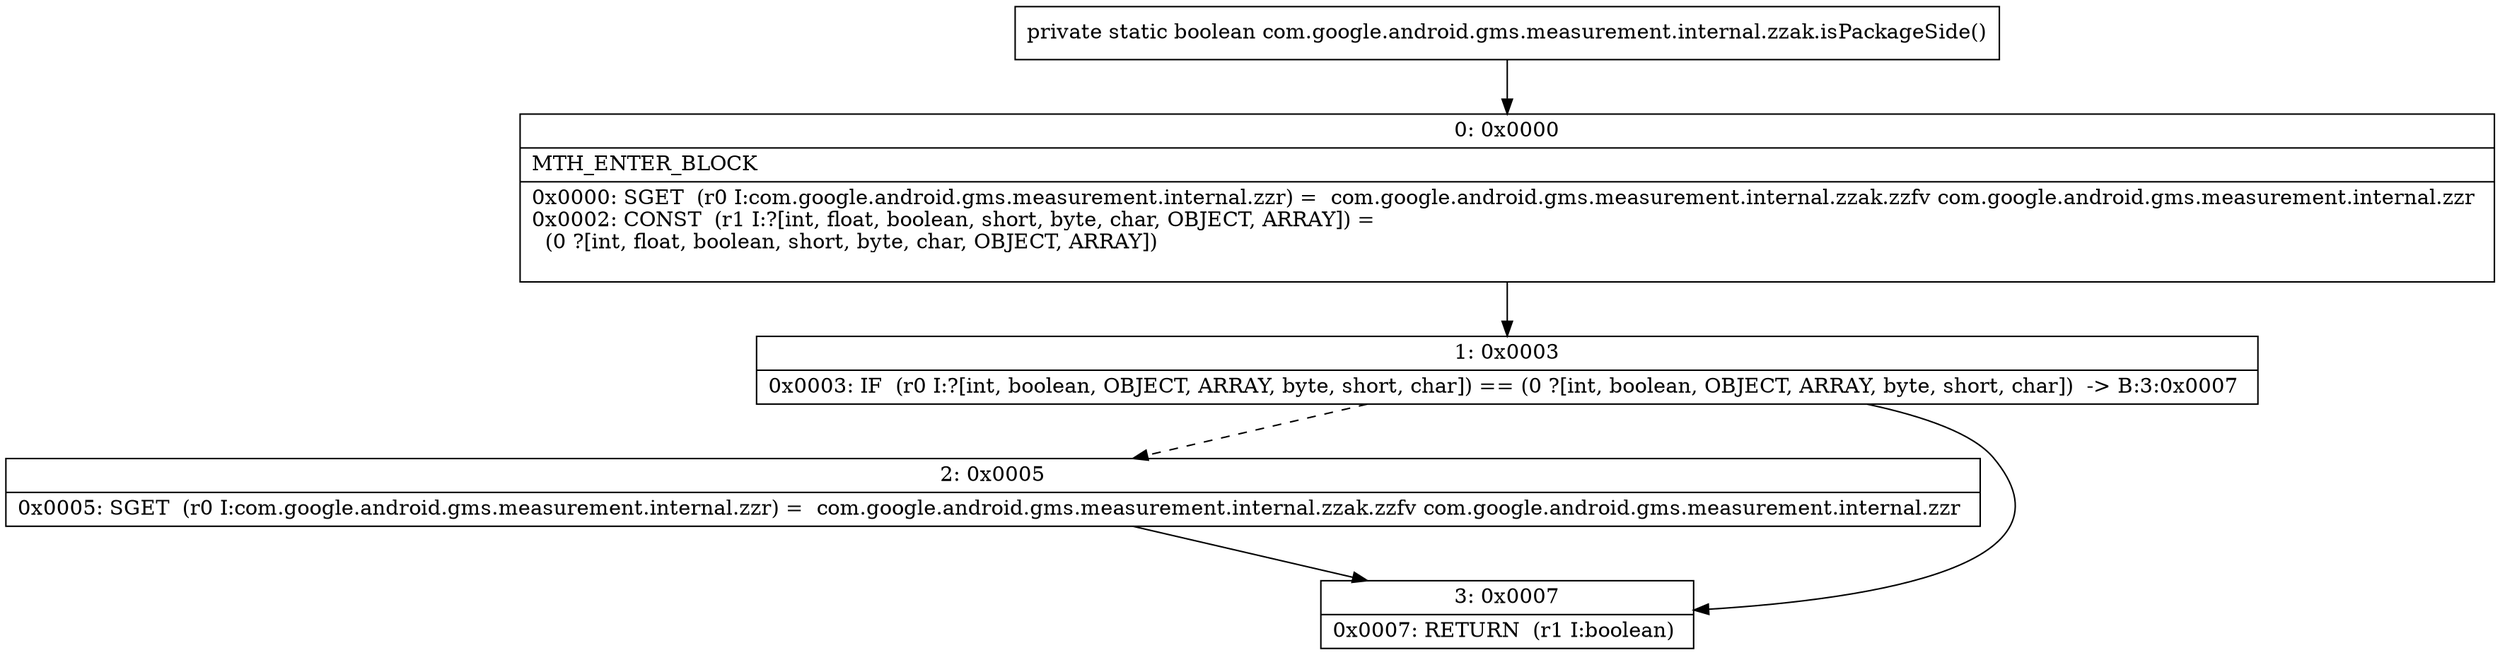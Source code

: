 digraph "CFG forcom.google.android.gms.measurement.internal.zzak.isPackageSide()Z" {
Node_0 [shape=record,label="{0\:\ 0x0000|MTH_ENTER_BLOCK\l|0x0000: SGET  (r0 I:com.google.android.gms.measurement.internal.zzr) =  com.google.android.gms.measurement.internal.zzak.zzfv com.google.android.gms.measurement.internal.zzr \l0x0002: CONST  (r1 I:?[int, float, boolean, short, byte, char, OBJECT, ARRAY]) = \l  (0 ?[int, float, boolean, short, byte, char, OBJECT, ARRAY])\l \l}"];
Node_1 [shape=record,label="{1\:\ 0x0003|0x0003: IF  (r0 I:?[int, boolean, OBJECT, ARRAY, byte, short, char]) == (0 ?[int, boolean, OBJECT, ARRAY, byte, short, char])  \-\> B:3:0x0007 \l}"];
Node_2 [shape=record,label="{2\:\ 0x0005|0x0005: SGET  (r0 I:com.google.android.gms.measurement.internal.zzr) =  com.google.android.gms.measurement.internal.zzak.zzfv com.google.android.gms.measurement.internal.zzr \l}"];
Node_3 [shape=record,label="{3\:\ 0x0007|0x0007: RETURN  (r1 I:boolean) \l}"];
MethodNode[shape=record,label="{private static boolean com.google.android.gms.measurement.internal.zzak.isPackageSide() }"];
MethodNode -> Node_0;
Node_0 -> Node_1;
Node_1 -> Node_2[style=dashed];
Node_1 -> Node_3;
Node_2 -> Node_3;
}

